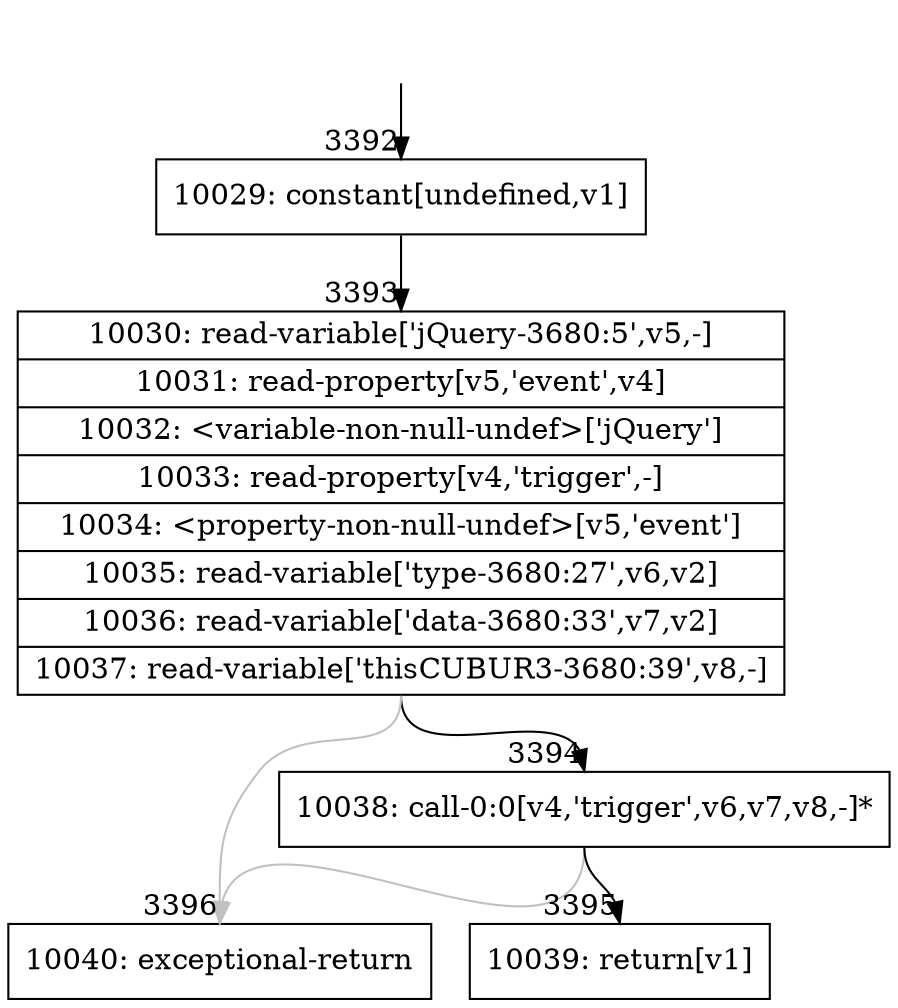 digraph {
rankdir="TD"
BB_entry220[shape=none,label=""];
BB_entry220 -> BB3392 [tailport=s, headport=n, headlabel="    3392"]
BB3392 [shape=record label="{10029: constant[undefined,v1]}" ] 
BB3392 -> BB3393 [tailport=s, headport=n, headlabel="      3393"]
BB3393 [shape=record label="{10030: read-variable['jQuery-3680:5',v5,-]|10031: read-property[v5,'event',v4]|10032: \<variable-non-null-undef\>['jQuery']|10033: read-property[v4,'trigger',-]|10034: \<property-non-null-undef\>[v5,'event']|10035: read-variable['type-3680:27',v6,v2]|10036: read-variable['data-3680:33',v7,v2]|10037: read-variable['thisCUBUR3-3680:39',v8,-]}" ] 
BB3393 -> BB3394 [tailport=s, headport=n, headlabel="      3394"]
BB3393 -> BB3396 [tailport=s, headport=n, color=gray, headlabel="      3396"]
BB3394 [shape=record label="{10038: call-0:0[v4,'trigger',v6,v7,v8,-]*}" ] 
BB3394 -> BB3395 [tailport=s, headport=n, headlabel="      3395"]
BB3394 -> BB3396 [tailport=s, headport=n, color=gray]
BB3395 [shape=record label="{10039: return[v1]}" ] 
BB3396 [shape=record label="{10040: exceptional-return}" ] 
}
